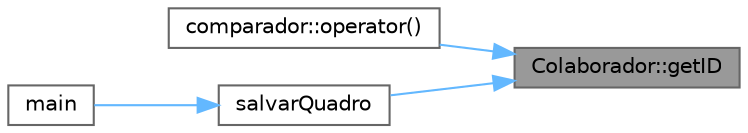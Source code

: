 digraph "Colaborador::getID"
{
 // INTERACTIVE_SVG=YES
 // LATEX_PDF_SIZE
  bgcolor="transparent";
  edge [fontname=Helvetica,fontsize=10,labelfontname=Helvetica,labelfontsize=10];
  node [fontname=Helvetica,fontsize=10,shape=box,height=0.2,width=0.4];
  rankdir="RL";
  Node1 [id="Node000001",label="Colaborador::getID",height=0.2,width=0.4,color="gray40", fillcolor="grey60", style="filled", fontcolor="black",tooltip="Obtém o ID único do colaborador."];
  Node1 -> Node2 [id="edge1_Node000001_Node000002",dir="back",color="steelblue1",style="solid",tooltip=" "];
  Node2 [id="Node000002",label="comparador::operator()",height=0.2,width=0.4,color="grey40", fillcolor="white", style="filled",URL="$dd/d5a/structcomparador.html#a0f1c3caa70f876d714be220cb699fe70",tooltip="Operador de comparação para ordenar os colaboradores por ID."];
  Node1 -> Node3 [id="edge2_Node000001_Node000003",dir="back",color="steelblue1",style="solid",tooltip=" "];
  Node3 [id="Node000003",label="salvarQuadro",height=0.2,width=0.4,color="grey40", fillcolor="white", style="filled",URL="$df/d0a/main_8cpp.html#a3a0d238b444da51e7f04f65f8d390fd0",tooltip="Salva o quadro KanBan em um arquivo."];
  Node3 -> Node4 [id="edge3_Node000003_Node000004",dir="back",color="steelblue1",style="solid",tooltip=" "];
  Node4 [id="Node000004",label="main",height=0.2,width=0.4,color="grey40", fillcolor="white", style="filled",URL="$df/d0a/main_8cpp.html#ae66f6b31b5ad750f1fe042a706a4e3d4",tooltip=" "];
}
